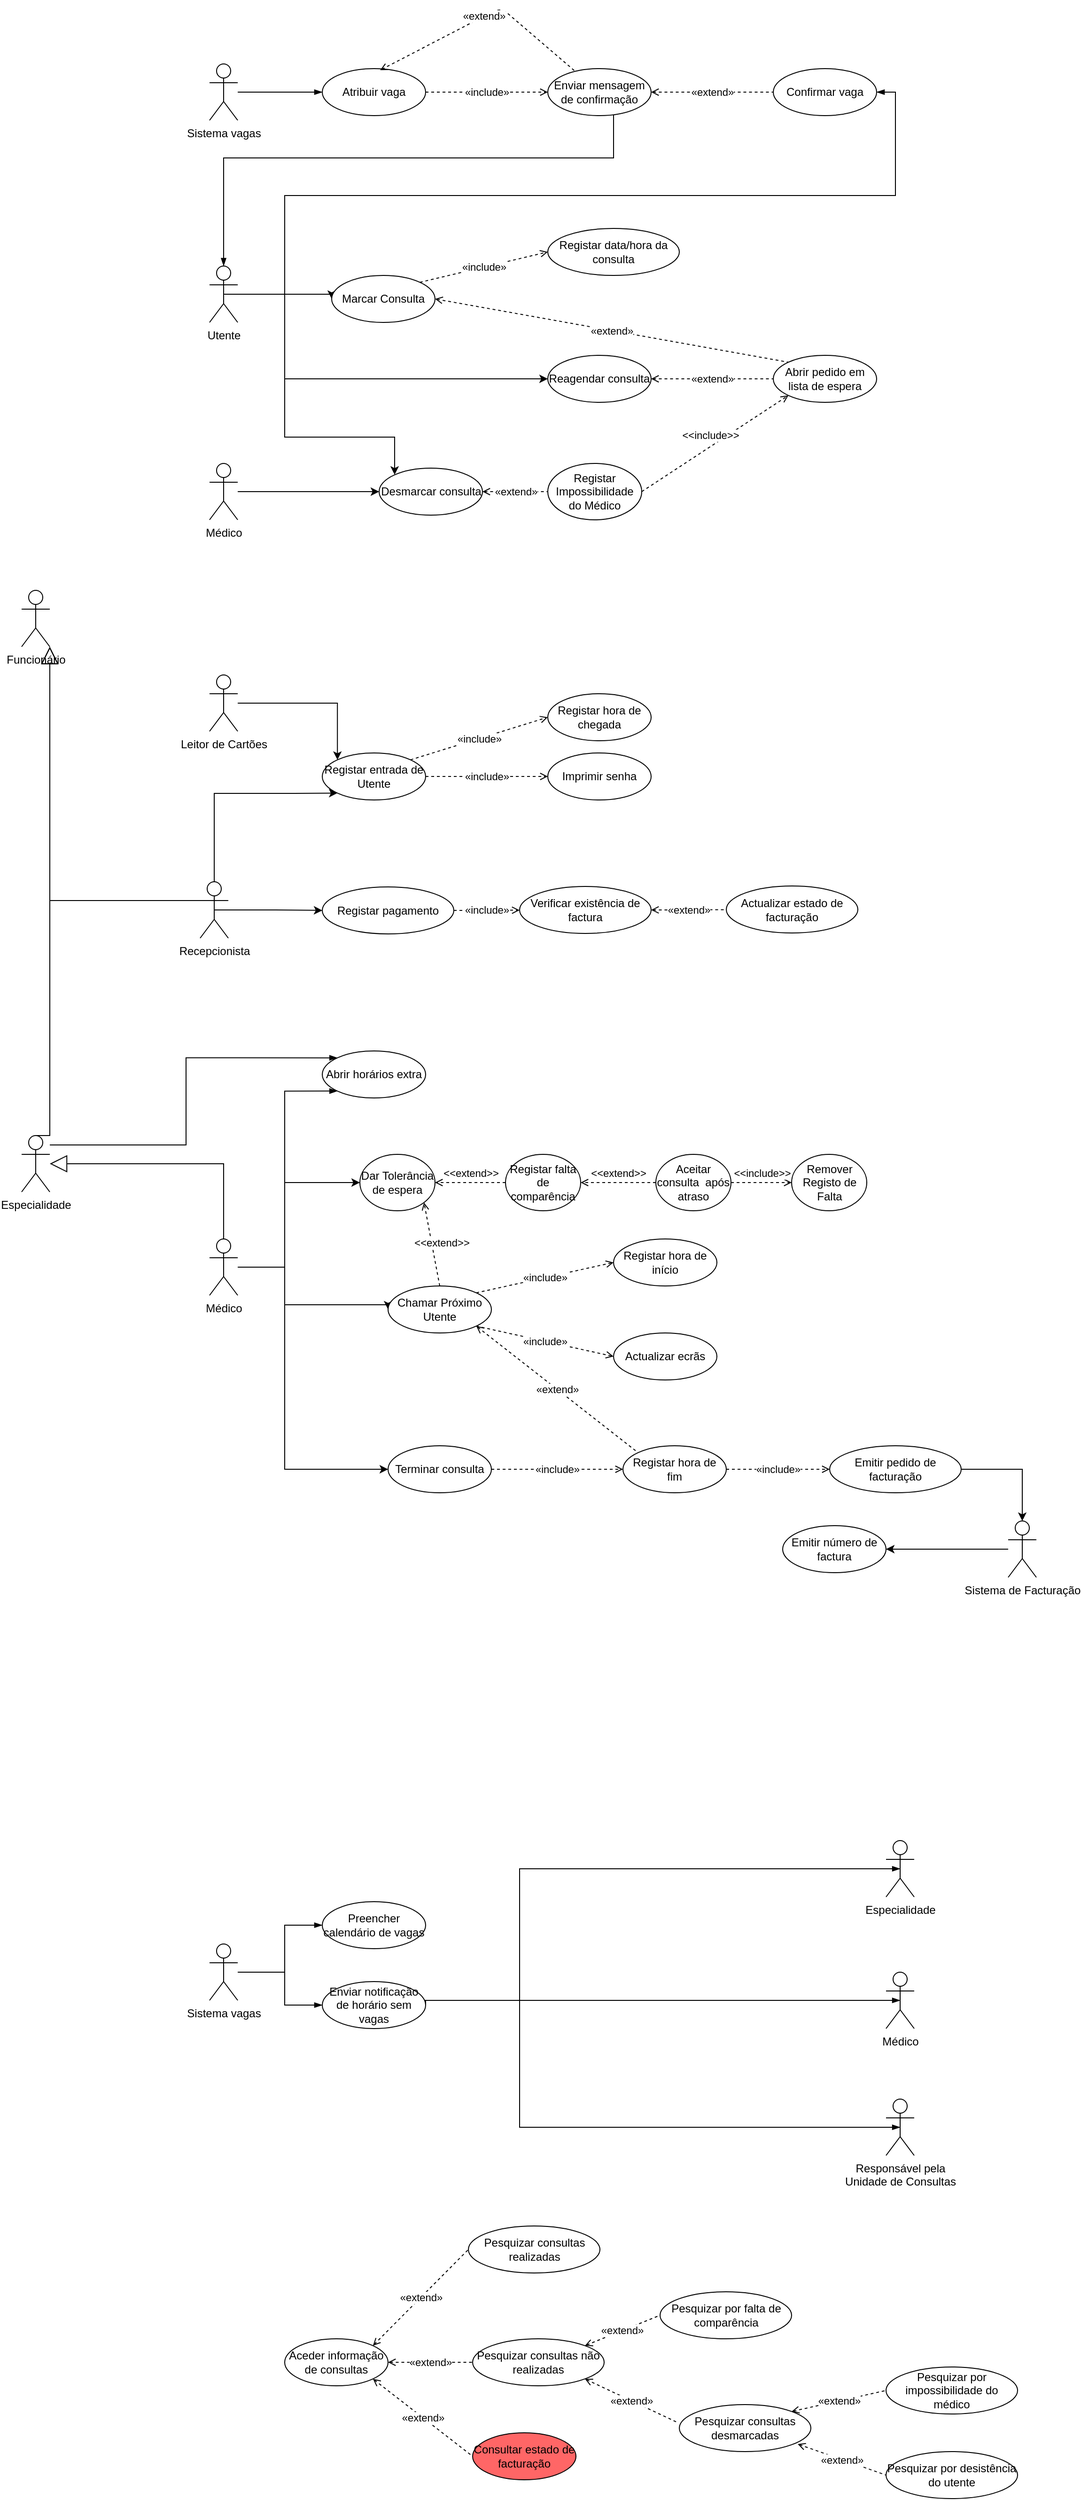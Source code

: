 <mxfile version="14.1.8" type="device" pages="2"><diagram id="rlIW9Z-ZCgGAsV9PnPNQ" name="Page-1"><mxGraphModel dx="2035" dy="1785" grid="1" gridSize="10" guides="1" tooltips="1" connect="1" arrows="1" fold="1" page="1" pageScale="1" pageWidth="850" pageHeight="1100" math="0" shadow="0"><root><mxCell id="0"/><mxCell id="1" parent="0"/><mxCell id="YZ48Ijt9OCrha46DnuaJ-13" style="edgeStyle=orthogonalEdgeStyle;rounded=0;orthogonalLoop=1;jettySize=auto;html=1;exitX=0.5;exitY=0.5;exitDx=0;exitDy=0;exitPerimeter=0;entryX=0;entryY=0.5;entryDx=0;entryDy=0;" parent="1" source="YZ48Ijt9OCrha46DnuaJ-1" target="gLj6kiCUZ7eMAXrR_UM_-36" edge="1"><mxGeometry relative="1" as="geometry"><mxPoint x="160" y="105" as="targetPoint"/><Array as="points"><mxPoint x="170" y="185"/></Array></mxGeometry></mxCell><mxCell id="gLj6kiCUZ7eMAXrR_UM_-108" style="edgeStyle=orthogonalEdgeStyle;rounded=0;orthogonalLoop=1;jettySize=auto;html=1;entryX=1;entryY=0.5;entryDx=0;entryDy=0;startArrow=none;startFill=0;startSize=6;endArrow=blockThin;endFill=1;endSize=6;" parent="1" source="YZ48Ijt9OCrha46DnuaJ-1" target="gLj6kiCUZ7eMAXrR_UM_-107" edge="1"><mxGeometry relative="1" as="geometry"><Array as="points"><mxPoint x="120" y="185"/><mxPoint x="120" y="80"/><mxPoint x="770" y="80"/><mxPoint x="770" y="-30"/></Array></mxGeometry></mxCell><mxCell id="lVFyNzvFV3RCxDPBxhwB-56" style="edgeStyle=orthogonalEdgeStyle;rounded=0;orthogonalLoop=1;jettySize=auto;html=1;exitX=0.5;exitY=0.5;exitDx=0;exitDy=0;exitPerimeter=0;" edge="1" parent="1" source="YZ48Ijt9OCrha46DnuaJ-1"><mxGeometry relative="1" as="geometry"><mxPoint x="237" y="377" as="targetPoint"/><Array as="points"><mxPoint x="120" y="185"/><mxPoint x="120" y="337"/></Array></mxGeometry></mxCell><mxCell id="lVFyNzvFV3RCxDPBxhwB-57" style="edgeStyle=orthogonalEdgeStyle;rounded=0;orthogonalLoop=1;jettySize=auto;html=1;entryX=0;entryY=0.5;entryDx=0;entryDy=0;" edge="1" parent="1" source="YZ48Ijt9OCrha46DnuaJ-1" target="gLj6kiCUZ7eMAXrR_UM_-11"><mxGeometry relative="1" as="geometry"><Array as="points"><mxPoint x="120" y="185"/><mxPoint x="120" y="275"/></Array></mxGeometry></mxCell><mxCell id="YZ48Ijt9OCrha46DnuaJ-1" value="Utente" style="shape=umlActor;verticalLabelPosition=bottom;verticalAlign=top;html=1;outlineConnect=0;" parent="1" vertex="1"><mxGeometry x="40" y="155" width="30" height="60" as="geometry"/></mxCell><mxCell id="YZ48Ijt9OCrha46DnuaJ-23" style="edgeStyle=orthogonalEdgeStyle;rounded=0;orthogonalLoop=1;jettySize=auto;html=1;entryX=0;entryY=1;entryDx=0;entryDy=0;" parent="1" source="YZ48Ijt9OCrha46DnuaJ-2" target="gLj6kiCUZ7eMAXrR_UM_-38" edge="1"><mxGeometry relative="1" as="geometry"><mxPoint x="190" y="770" as="targetPoint"/><Array as="points"><mxPoint x="130" y="716"/><mxPoint x="130" y="716"/></Array></mxGeometry></mxCell><mxCell id="YZ48Ijt9OCrha46DnuaJ-2" value="Recepcionista" style="shape=umlActor;verticalLabelPosition=bottom;verticalAlign=top;html=1;outlineConnect=0;" parent="1" vertex="1"><mxGeometry x="30" y="810" width="30" height="60" as="geometry"/></mxCell><mxCell id="gLj6kiCUZ7eMAXrR_UM_-43" style="edgeStyle=orthogonalEdgeStyle;rounded=0;orthogonalLoop=1;jettySize=auto;html=1;entryX=0;entryY=0.5;entryDx=0;entryDy=0;" parent="1" source="YZ48Ijt9OCrha46DnuaJ-3" target="YZ48Ijt9OCrha46DnuaJ-24" edge="1"><mxGeometry relative="1" as="geometry"><Array as="points"><mxPoint x="120" y="1220"/><mxPoint x="120" y="1260"/><mxPoint x="230" y="1260"/></Array></mxGeometry></mxCell><mxCell id="gLj6kiCUZ7eMAXrR_UM_-44" style="edgeStyle=orthogonalEdgeStyle;rounded=0;orthogonalLoop=1;jettySize=auto;html=1;entryX=0;entryY=0.5;entryDx=0;entryDy=0;" parent="1" source="YZ48Ijt9OCrha46DnuaJ-3" target="lVFyNzvFV3RCxDPBxhwB-42" edge="1"><mxGeometry relative="1" as="geometry"><Array as="points"><mxPoint x="120" y="1220"/><mxPoint x="120" y="1130"/></Array><mxPoint x="160" y="1445" as="targetPoint"/></mxGeometry></mxCell><mxCell id="gLj6kiCUZ7eMAXrR_UM_-46" style="edgeStyle=orthogonalEdgeStyle;rounded=0;orthogonalLoop=1;jettySize=auto;html=1;entryX=0;entryY=0.5;entryDx=0;entryDy=0;" parent="1" source="YZ48Ijt9OCrha46DnuaJ-3" target="gLj6kiCUZ7eMAXrR_UM_-5" edge="1"><mxGeometry relative="1" as="geometry"><Array as="points"><mxPoint x="120" y="1220"/><mxPoint x="120" y="1435"/></Array></mxGeometry></mxCell><mxCell id="gLj6kiCUZ7eMAXrR_UM_-95" style="edgeStyle=orthogonalEdgeStyle;rounded=0;orthogonalLoop=1;jettySize=auto;html=1;entryX=0;entryY=1;entryDx=0;entryDy=0;startArrow=none;startFill=0;startSize=6;endArrow=blockThin;endFill=1;endSize=6;" parent="1" source="YZ48Ijt9OCrha46DnuaJ-3" target="gLj6kiCUZ7eMAXrR_UM_-93" edge="1"><mxGeometry relative="1" as="geometry"><Array as="points"><mxPoint x="120" y="1220"/><mxPoint x="120" y="1033"/></Array></mxGeometry></mxCell><mxCell id="YZ48Ijt9OCrha46DnuaJ-3" value="Médico" style="shape=umlActor;verticalLabelPosition=bottom;verticalAlign=top;html=1;outlineConnect=0;" parent="1" vertex="1"><mxGeometry x="40" y="1190" width="30" height="60" as="geometry"/></mxCell><mxCell id="YZ48Ijt9OCrha46DnuaJ-8" value="Responsável pela&lt;br&gt;Unidade de Consultas" style="shape=umlActor;verticalLabelPosition=bottom;verticalAlign=top;html=1;outlineConnect=0;" parent="1" vertex="1"><mxGeometry x="760" y="2105" width="30" height="60" as="geometry"/></mxCell><mxCell id="gLj6kiCUZ7eMAXrR_UM_-84" style="edgeStyle=orthogonalEdgeStyle;rounded=0;orthogonalLoop=1;jettySize=auto;html=1;entryX=0;entryY=0.5;entryDx=0;entryDy=0;startArrow=none;startFill=0;startSize=6;endArrow=blockThin;endFill=1;endSize=6;" parent="1" source="YZ48Ijt9OCrha46DnuaJ-9" target="gLj6kiCUZ7eMAXrR_UM_-83" edge="1"><mxGeometry relative="1" as="geometry"><Array as="points"><mxPoint x="120" y="1970"/><mxPoint x="120" y="1920"/></Array></mxGeometry></mxCell><mxCell id="YZ48Ijt9OCrha46DnuaJ-9" value="Sistema vagas" style="shape=umlActor;verticalLabelPosition=bottom;verticalAlign=top;html=1;outlineConnect=0;" parent="1" vertex="1"><mxGeometry x="40" y="1940" width="30" height="60" as="geometry"/></mxCell><mxCell id="YZ48Ijt9OCrha46DnuaJ-24" value="Chamar Próximo Utente" style="ellipse;whiteSpace=wrap;html=1;" parent="1" vertex="1"><mxGeometry x="230" y="1240" width="110" height="50" as="geometry"/></mxCell><mxCell id="gLj6kiCUZ7eMAXrR_UM_-2" value="Imprimir senha" style="ellipse;whiteSpace=wrap;html=1;" parent="1" vertex="1"><mxGeometry x="400" y="673" width="110" height="50" as="geometry"/></mxCell><mxCell id="gLj6kiCUZ7eMAXrR_UM_-3" value="«include»" style="endArrow=open;endSize=6;endFill=0;html=1;startArrow=none;startFill=0;verticalAlign=middle;dashed=1;entryX=0;entryY=0.5;entryDx=0;entryDy=0;exitX=1;exitY=0.5;exitDx=0;exitDy=0;" parent="1" source="gLj6kiCUZ7eMAXrR_UM_-38" target="gLj6kiCUZ7eMAXrR_UM_-2" edge="1"><mxGeometry width="160" relative="1" as="geometry"><mxPoint x="330" y="770" as="sourcePoint"/><mxPoint x="610" y="939" as="targetPoint"/></mxGeometry></mxCell><mxCell id="gLj6kiCUZ7eMAXrR_UM_-4" value="Aceder informação de consultas" style="ellipse;whiteSpace=wrap;html=1;" parent="1" vertex="1"><mxGeometry x="120" y="2360" width="110" height="50" as="geometry"/></mxCell><mxCell id="gLj6kiCUZ7eMAXrR_UM_-5" value="Terminar consulta" style="ellipse;whiteSpace=wrap;html=1;" parent="1" vertex="1"><mxGeometry x="230" y="1410" width="110" height="50" as="geometry"/></mxCell><mxCell id="gLj6kiCUZ7eMAXrR_UM_-7" value="Desmarcar consulta" style="ellipse;whiteSpace=wrap;html=1;" parent="1" vertex="1"><mxGeometry x="220.5" y="370" width="110" height="50" as="geometry"/></mxCell><mxCell id="gLj6kiCUZ7eMAXrR_UM_-11" value="Reagendar consulta" style="ellipse;whiteSpace=wrap;html=1;" parent="1" vertex="1"><mxGeometry x="400" y="250" width="110" height="50" as="geometry"/></mxCell><mxCell id="gLj6kiCUZ7eMAXrR_UM_-36" value="Marcar Consulta" style="ellipse;whiteSpace=wrap;html=1;" parent="1" vertex="1"><mxGeometry x="170" y="165" width="110" height="50" as="geometry"/></mxCell><mxCell id="gLj6kiCUZ7eMAXrR_UM_-38" value="Registar entrada de Utente" style="ellipse;whiteSpace=wrap;html=1;" parent="1" vertex="1"><mxGeometry x="160" y="673" width="110" height="50" as="geometry"/></mxCell><mxCell id="gLj6kiCUZ7eMAXrR_UM_-42" style="edgeStyle=orthogonalEdgeStyle;rounded=0;orthogonalLoop=1;jettySize=auto;html=1;entryX=0;entryY=0;entryDx=0;entryDy=0;" parent="1" source="gLj6kiCUZ7eMAXrR_UM_-41" target="gLj6kiCUZ7eMAXrR_UM_-38" edge="1"><mxGeometry relative="1" as="geometry"/></mxCell><mxCell id="gLj6kiCUZ7eMAXrR_UM_-41" value="Leitor de Cartões" style="shape=umlActor;verticalLabelPosition=bottom;verticalAlign=top;html=1;outlineConnect=0;" parent="1" vertex="1"><mxGeometry x="40" y="590" width="30" height="60" as="geometry"/></mxCell><mxCell id="gLj6kiCUZ7eMAXrR_UM_-47" value="«include»" style="endArrow=open;endSize=6;endFill=0;html=1;startArrow=none;startFill=0;verticalAlign=middle;dashed=1;entryX=0;entryY=0.5;entryDx=0;entryDy=0;exitX=1;exitY=1;exitDx=0;exitDy=0;" parent="1" source="YZ48Ijt9OCrha46DnuaJ-24" target="gLj6kiCUZ7eMAXrR_UM_-48" edge="1"><mxGeometry width="160" relative="1" as="geometry"><mxPoint x="349" y="1065" as="sourcePoint"/><mxPoint x="450" y="1060" as="targetPoint"/></mxGeometry></mxCell><mxCell id="gLj6kiCUZ7eMAXrR_UM_-48" value="Actualizar ecrãs" style="ellipse;whiteSpace=wrap;html=1;" parent="1" vertex="1"><mxGeometry x="470" y="1290" width="110" height="50" as="geometry"/></mxCell><mxCell id="gLj6kiCUZ7eMAXrR_UM_-49" value="Registar hora de início" style="ellipse;whiteSpace=wrap;html=1;" parent="1" vertex="1"><mxGeometry x="470" y="1190" width="110" height="50" as="geometry"/></mxCell><mxCell id="gLj6kiCUZ7eMAXrR_UM_-50" value="«include»" style="endArrow=open;endSize=6;endFill=0;html=1;startArrow=none;startFill=0;verticalAlign=middle;dashed=1;exitX=1;exitY=0;exitDx=0;exitDy=0;entryX=0;entryY=0.5;entryDx=0;entryDy=0;" parent="1" source="YZ48Ijt9OCrha46DnuaJ-24" target="gLj6kiCUZ7eMAXrR_UM_-49" edge="1"><mxGeometry width="160" relative="1" as="geometry"><mxPoint x="480" y="1420" as="sourcePoint"/><mxPoint x="600" y="1420" as="targetPoint"/></mxGeometry></mxCell><mxCell id="gLj6kiCUZ7eMAXrR_UM_-52" value="Registar hora de fim" style="ellipse;whiteSpace=wrap;html=1;" parent="1" vertex="1"><mxGeometry x="480" y="1410" width="110" height="50" as="geometry"/></mxCell><mxCell id="gLj6kiCUZ7eMAXrR_UM_-57" value="«extend»" style="endArrow=none;endSize=6;endFill=0;html=1;startArrow=open;startFill=0;verticalAlign=middle;dashed=1;exitX=1;exitY=1;exitDx=0;exitDy=0;entryX=0;entryY=0;entryDx=0;entryDy=0;" parent="1" source="YZ48Ijt9OCrha46DnuaJ-24" target="gLj6kiCUZ7eMAXrR_UM_-52" edge="1"><mxGeometry width="160" relative="1" as="geometry"><mxPoint x="480" y="1600" as="sourcePoint"/><mxPoint x="600" y="1600" as="targetPoint"/><Array as="points"/></mxGeometry></mxCell><mxCell id="gLj6kiCUZ7eMAXrR_UM_-66" value="«include»" style="endArrow=open;endSize=6;endFill=0;html=1;startArrow=none;startFill=0;verticalAlign=middle;dashed=1;exitX=1;exitY=0.5;exitDx=0;exitDy=0;entryX=0;entryY=0.5;entryDx=0;entryDy=0;" parent="1" source="gLj6kiCUZ7eMAXrR_UM_-52" target="VAAhUo6mJBoyretd-Kmi-9" edge="1"><mxGeometry width="160" relative="1" as="geometry"><mxPoint x="309.497" y="1022.678" as="sourcePoint"/><mxPoint x="960" y="920" as="targetPoint"/><Array as="points"><mxPoint x="640" y="1435"/></Array></mxGeometry></mxCell><mxCell id="gLj6kiCUZ7eMAXrR_UM_-80" style="edgeStyle=orthogonalEdgeStyle;rounded=0;orthogonalLoop=1;jettySize=auto;html=1;exitX=1;exitY=1;exitDx=0;exitDy=0;exitPerimeter=0;entryX=0;entryY=0.333;entryDx=0;entryDy=0;entryPerimeter=0;endArrow=none;endFill=0;startArrow=block;startFill=0;endSize=6;startSize=16;" parent="1" source="gLj6kiCUZ7eMAXrR_UM_-77" target="YZ48Ijt9OCrha46DnuaJ-2" edge="1"><mxGeometry relative="1" as="geometry"/></mxCell><mxCell id="gLj6kiCUZ7eMAXrR_UM_-77" value="Funcionário" style="shape=umlActor;verticalLabelPosition=bottom;verticalAlign=top;html=1;outlineConnect=0;fillColor=none;" parent="1" vertex="1"><mxGeometry x="-160" y="500" width="30" height="60" as="geometry"/></mxCell><mxCell id="gLj6kiCUZ7eMAXrR_UM_-82" style="edgeStyle=orthogonalEdgeStyle;rounded=0;orthogonalLoop=1;jettySize=auto;html=1;endArrow=none;endFill=0;startArrow=block;startFill=0;endSize=6;startSize=16;entryX=0.5;entryY=0;entryDx=0;entryDy=0;entryPerimeter=0;" parent="1" target="gLj6kiCUZ7eMAXrR_UM_-85" edge="1"><mxGeometry relative="1" as="geometry"><mxPoint x="-130" y="560" as="sourcePoint"/><mxPoint x="-60" y="1000" as="targetPoint"/><Array as="points"><mxPoint x="-130" y="1080"/></Array></mxGeometry></mxCell><mxCell id="gLj6kiCUZ7eMAXrR_UM_-83" value="Preencher calendário de vagas" style="ellipse;whiteSpace=wrap;html=1;" parent="1" vertex="1"><mxGeometry x="160" y="1895" width="110" height="50" as="geometry"/></mxCell><mxCell id="gLj6kiCUZ7eMAXrR_UM_-96" style="edgeStyle=orthogonalEdgeStyle;rounded=0;orthogonalLoop=1;jettySize=auto;html=1;entryX=0;entryY=0;entryDx=0;entryDy=0;startArrow=none;startFill=0;startSize=6;endArrow=blockThin;endFill=1;endSize=6;" parent="1" source="gLj6kiCUZ7eMAXrR_UM_-85" target="gLj6kiCUZ7eMAXrR_UM_-93" edge="1"><mxGeometry relative="1" as="geometry"><Array as="points"><mxPoint x="15" y="1090"/><mxPoint x="15" y="997"/></Array></mxGeometry></mxCell><mxCell id="gLj6kiCUZ7eMAXrR_UM_-85" value="Especialidade" style="shape=umlActor;verticalLabelPosition=bottom;verticalAlign=top;html=1;outlineConnect=0;" parent="1" vertex="1"><mxGeometry x="-160" y="1080" width="30" height="60" as="geometry"/></mxCell><mxCell id="gLj6kiCUZ7eMAXrR_UM_-86" style="edgeStyle=orthogonalEdgeStyle;rounded=0;orthogonalLoop=1;jettySize=auto;html=1;entryX=0;entryY=0.5;entryDx=0;entryDy=0;startArrow=none;startFill=0;startSize=6;endArrow=blockThin;endFill=1;endSize=6;" parent="1" source="YZ48Ijt9OCrha46DnuaJ-9" target="gLj6kiCUZ7eMAXrR_UM_-87" edge="1"><mxGeometry relative="1" as="geometry"><mxPoint x="130" y="2000" as="sourcePoint"/><mxPoint x="230" y="2000" as="targetPoint"/><Array as="points"><mxPoint x="120" y="1970"/><mxPoint x="120" y="2005"/></Array></mxGeometry></mxCell><mxCell id="gLj6kiCUZ7eMAXrR_UM_-88" style="edgeStyle=orthogonalEdgeStyle;rounded=0;orthogonalLoop=1;jettySize=auto;html=1;startArrow=none;startFill=0;startSize=6;endArrow=blockThin;endFill=1;endSize=6;entryX=0.5;entryY=0.5;entryDx=0;entryDy=0;entryPerimeter=0;exitX=1;exitY=0.5;exitDx=0;exitDy=0;" parent="1" source="gLj6kiCUZ7eMAXrR_UM_-87" target="a5AomoWqGmslxi2ikkxO-5" edge="1"><mxGeometry relative="1" as="geometry"><Array as="points"><mxPoint x="270" y="2000"/><mxPoint x="370" y="2000"/><mxPoint x="370" y="1860"/></Array><mxPoint x="300" y="1960" as="sourcePoint"/><mxPoint x="540" y="1970" as="targetPoint"/></mxGeometry></mxCell><mxCell id="gLj6kiCUZ7eMAXrR_UM_-90" style="edgeStyle=orthogonalEdgeStyle;rounded=0;orthogonalLoop=1;jettySize=auto;html=1;entryX=0.5;entryY=0.5;entryDx=0;entryDy=0;entryPerimeter=0;startArrow=none;startFill=0;startSize=6;endArrow=blockThin;endFill=1;endSize=6;" parent="1" source="gLj6kiCUZ7eMAXrR_UM_-87" target="a5AomoWqGmslxi2ikkxO-4" edge="1"><mxGeometry relative="1" as="geometry"><Array as="points"><mxPoint x="520" y="2000"/><mxPoint x="520" y="2000"/></Array></mxGeometry></mxCell><mxCell id="gLj6kiCUZ7eMAXrR_UM_-92" style="edgeStyle=orthogonalEdgeStyle;rounded=0;orthogonalLoop=1;jettySize=auto;html=1;startArrow=none;startFill=0;startSize=6;endArrow=blockThin;endFill=1;endSize=6;entryX=0.5;entryY=0.5;entryDx=0;entryDy=0;entryPerimeter=0;exitX=1;exitY=0.5;exitDx=0;exitDy=0;" parent="1" source="gLj6kiCUZ7eMAXrR_UM_-87" target="YZ48Ijt9OCrha46DnuaJ-8" edge="1"><mxGeometry relative="1" as="geometry"><mxPoint x="340" y="2060" as="sourcePoint"/><Array as="points"><mxPoint x="270" y="2000"/><mxPoint x="370" y="2000"/><mxPoint x="370" y="2135"/></Array></mxGeometry></mxCell><mxCell id="gLj6kiCUZ7eMAXrR_UM_-87" value="Enviar notificação de horário sem vagas" style="ellipse;whiteSpace=wrap;html=1;" parent="1" vertex="1"><mxGeometry x="160" y="1980" width="110" height="50" as="geometry"/></mxCell><mxCell id="gLj6kiCUZ7eMAXrR_UM_-91" style="edgeStyle=orthogonalEdgeStyle;rounded=0;orthogonalLoop=1;jettySize=auto;html=1;endArrow=none;endFill=0;startArrow=block;startFill=0;endSize=6;startSize=16;entryX=0.5;entryY=0;entryDx=0;entryDy=0;entryPerimeter=0;" parent="1" source="gLj6kiCUZ7eMAXrR_UM_-85" target="YZ48Ijt9OCrha46DnuaJ-3" edge="1"><mxGeometry relative="1" as="geometry"><mxPoint x="-10" y="1030" as="sourcePoint"/><mxPoint x="-10" y="1060" as="targetPoint"/><Array as="points"><mxPoint x="55" y="1110"/></Array></mxGeometry></mxCell><mxCell id="gLj6kiCUZ7eMAXrR_UM_-93" value="Abrir horários extra" style="ellipse;whiteSpace=wrap;html=1;" parent="1" vertex="1"><mxGeometry x="160" y="990" width="110" height="50" as="geometry"/></mxCell><mxCell id="gLj6kiCUZ7eMAXrR_UM_-97" value="«extend»" style="endArrow=none;endSize=6;endFill=0;html=1;startArrow=open;startFill=0;verticalAlign=middle;dashed=1;exitX=1;exitY=0.5;exitDx=0;exitDy=0;entryX=0;entryY=0;entryDx=0;entryDy=0;" parent="1" source="gLj6kiCUZ7eMAXrR_UM_-36" target="gLj6kiCUZ7eMAXrR_UM_-98" edge="1"><mxGeometry width="160" relative="1" as="geometry"><mxPoint x="329.997" y="151.162" as="sourcePoint"/><mxPoint x="451" y="135" as="targetPoint"/></mxGeometry></mxCell><mxCell id="gLj6kiCUZ7eMAXrR_UM_-98" value="Abrir pedido em lista de espera" style="ellipse;whiteSpace=wrap;html=1;" parent="1" vertex="1"><mxGeometry x="640" y="250" width="110" height="50" as="geometry"/></mxCell><mxCell id="gLj6kiCUZ7eMAXrR_UM_-105" style="edgeStyle=orthogonalEdgeStyle;rounded=0;orthogonalLoop=1;jettySize=auto;html=1;entryX=0;entryY=0.5;entryDx=0;entryDy=0;startArrow=none;startFill=0;startSize=6;endArrow=blockThin;endFill=1;endSize=6;" parent="1" source="gLj6kiCUZ7eMAXrR_UM_-99" target="gLj6kiCUZ7eMAXrR_UM_-100" edge="1"><mxGeometry relative="1" as="geometry"/></mxCell><mxCell id="gLj6kiCUZ7eMAXrR_UM_-99" value="Sistema vagas" style="shape=umlActor;verticalLabelPosition=bottom;verticalAlign=top;html=1;outlineConnect=0;" parent="1" vertex="1"><mxGeometry x="40" y="-60" width="30" height="60" as="geometry"/></mxCell><mxCell id="gLj6kiCUZ7eMAXrR_UM_-100" value="Atribuir vaga" style="ellipse;whiteSpace=wrap;html=1;" parent="1" vertex="1"><mxGeometry x="160" y="-55" width="110" height="50" as="geometry"/></mxCell><mxCell id="gLj6kiCUZ7eMAXrR_UM_-102" value="«include»" style="endArrow=open;endSize=6;endFill=0;html=1;startArrow=none;startFill=0;verticalAlign=middle;dashed=1;exitX=1;exitY=0.5;exitDx=0;exitDy=0;" parent="1" source="gLj6kiCUZ7eMAXrR_UM_-100" target="gLj6kiCUZ7eMAXrR_UM_-103" edge="1"><mxGeometry width="160" relative="1" as="geometry"><mxPoint x="305" y="-30.42" as="sourcePoint"/><mxPoint x="425" y="-30.42" as="targetPoint"/></mxGeometry></mxCell><mxCell id="gLj6kiCUZ7eMAXrR_UM_-104" style="edgeStyle=orthogonalEdgeStyle;rounded=0;orthogonalLoop=1;jettySize=auto;html=1;entryX=0.5;entryY=0;entryDx=0;entryDy=0;entryPerimeter=0;startArrow=none;startFill=0;startSize=6;endArrow=blockThin;endFill=1;endSize=6;" parent="1" source="gLj6kiCUZ7eMAXrR_UM_-103" target="YZ48Ijt9OCrha46DnuaJ-1" edge="1"><mxGeometry relative="1" as="geometry"><Array as="points"><mxPoint x="470" y="40"/><mxPoint x="55" y="40"/></Array></mxGeometry></mxCell><mxCell id="gLj6kiCUZ7eMAXrR_UM_-103" value="Enviar mensagem de confirmação" style="ellipse;whiteSpace=wrap;html=1;" parent="1" vertex="1"><mxGeometry x="400" y="-55.0" width="110" height="50" as="geometry"/></mxCell><mxCell id="gLj6kiCUZ7eMAXrR_UM_-106" value="«extend»" style="endArrow=none;endSize=6;endFill=0;html=1;startArrow=open;startFill=0;verticalAlign=middle;dashed=1;exitX=1;exitY=0.5;exitDx=0;exitDy=0;" parent="1" target="gLj6kiCUZ7eMAXrR_UM_-107" edge="1" source="gLj6kiCUZ7eMAXrR_UM_-103"><mxGeometry width="160" relative="1" as="geometry"><mxPoint x="540" y="-30" as="sourcePoint"/><mxPoint x="660" y="-30.42" as="targetPoint"/></mxGeometry></mxCell><mxCell id="gLj6kiCUZ7eMAXrR_UM_-107" value="Confirmar vaga" style="ellipse;whiteSpace=wrap;html=1;" parent="1" vertex="1"><mxGeometry x="640" y="-55.0" width="110" height="50" as="geometry"/></mxCell><mxCell id="gLj6kiCUZ7eMAXrR_UM_-109" value="«extend»" style="endArrow=none;endSize=6;endFill=0;html=1;startArrow=open;startFill=0;verticalAlign=middle;dashed=1;exitX=0.56;exitY=0.033;exitDx=0;exitDy=0;exitPerimeter=0;" parent="1" source="gLj6kiCUZ7eMAXrR_UM_-100" target="gLj6kiCUZ7eMAXrR_UM_-103" edge="1"><mxGeometry width="160" relative="1" as="geometry"><mxPoint x="391" y="-150" as="sourcePoint"/><mxPoint x="230" y="-90" as="targetPoint"/><Array as="points"><mxPoint x="350" y="-120"/></Array></mxGeometry></mxCell><mxCell id="a5AomoWqGmslxi2ikkxO-1" value="Registar hora de chegada" style="ellipse;whiteSpace=wrap;html=1;" parent="1" vertex="1"><mxGeometry x="400" y="610" width="110" height="50" as="geometry"/></mxCell><mxCell id="a5AomoWqGmslxi2ikkxO-2" value="«include»" style="endArrow=open;endSize=6;endFill=0;html=1;startArrow=none;startFill=0;verticalAlign=middle;dashed=1;entryX=0;entryY=0.5;entryDx=0;entryDy=0;exitX=1;exitY=0;exitDx=0;exitDy=0;" parent="1" source="gLj6kiCUZ7eMAXrR_UM_-38" target="a5AomoWqGmslxi2ikkxO-1" edge="1"><mxGeometry width="160" relative="1" as="geometry"><mxPoint x="290" y="620" as="sourcePoint"/><mxPoint x="390" y="620" as="targetPoint"/></mxGeometry></mxCell><mxCell id="a5AomoWqGmslxi2ikkxO-4" value="Médico" style="shape=umlActor;verticalLabelPosition=bottom;verticalAlign=top;html=1;outlineConnect=0;" parent="1" vertex="1"><mxGeometry x="760" y="1970" width="30" height="60" as="geometry"/></mxCell><mxCell id="a5AomoWqGmslxi2ikkxO-5" value="Especialidade" style="shape=umlActor;verticalLabelPosition=bottom;verticalAlign=top;html=1;outlineConnect=0;" parent="1" vertex="1"><mxGeometry x="760" y="1830" width="30" height="60" as="geometry"/></mxCell><mxCell id="lVFyNzvFV3RCxDPBxhwB-1" value="Registar data/hora da consulta" style="ellipse;whiteSpace=wrap;html=1;" vertex="1" parent="1"><mxGeometry x="400" y="115" width="140" height="50" as="geometry"/></mxCell><mxCell id="lVFyNzvFV3RCxDPBxhwB-2" value="«include»" style="endArrow=open;endSize=6;endFill=0;html=1;startArrow=none;startFill=0;verticalAlign=middle;dashed=1;exitX=1;exitY=0;exitDx=0;exitDy=0;entryX=0;entryY=0.5;entryDx=0;entryDy=0;" edge="1" parent="1" source="gLj6kiCUZ7eMAXrR_UM_-36" target="lVFyNzvFV3RCxDPBxhwB-1"><mxGeometry width="160" relative="1" as="geometry"><mxPoint x="330" y="250" as="sourcePoint"/><mxPoint x="450" y="250" as="targetPoint"/></mxGeometry></mxCell><mxCell id="lVFyNzvFV3RCxDPBxhwB-8" value="Registar Impossibilidade&lt;br&gt;do Médico" style="ellipse;whiteSpace=wrap;html=1;shadow=0;glass=0;sketch=0;fillColor=none;" vertex="1" parent="1"><mxGeometry x="400" y="365" width="100" height="60" as="geometry"/></mxCell><mxCell id="lVFyNzvFV3RCxDPBxhwB-13" value="&amp;lt;&amp;lt;include&amp;gt;&amp;gt;" style="edgeStyle=none;rounded=0;orthogonalLoop=1;jettySize=auto;html=1;entryX=0;entryY=1;entryDx=0;entryDy=0;endArrow=open;endFill=0;startArrow=none;startFill=0;sketch=0;dashed=1;exitX=1;exitY=0.5;exitDx=0;exitDy=0;" edge="1" parent="1" source="lVFyNzvFV3RCxDPBxhwB-8" target="gLj6kiCUZ7eMAXrR_UM_-98"><mxGeometry y="10" relative="1" as="geometry"><mxPoint x="320" y="175" as="sourcePoint"/><mxPoint x="400" y="175" as="targetPoint"/><mxPoint as="offset"/></mxGeometry></mxCell><mxCell id="lVFyNzvFV3RCxDPBxhwB-17" style="edgeStyle=orthogonalEdgeStyle;rounded=0;orthogonalLoop=1;jettySize=auto;html=1;entryX=0;entryY=0.5;entryDx=0;entryDy=0;" edge="1" parent="1" source="lVFyNzvFV3RCxDPBxhwB-16" target="gLj6kiCUZ7eMAXrR_UM_-7"><mxGeometry relative="1" as="geometry"/></mxCell><mxCell id="lVFyNzvFV3RCxDPBxhwB-16" value="Médico" style="shape=umlActor;verticalLabelPosition=bottom;verticalAlign=top;html=1;outlineConnect=0;" vertex="1" parent="1"><mxGeometry x="40" y="365" width="30" height="60" as="geometry"/></mxCell><mxCell id="lVFyNzvFV3RCxDPBxhwB-20" value="Pesquizar&amp;nbsp;consultas realizadas" style="ellipse;whiteSpace=wrap;html=1;" vertex="1" parent="1"><mxGeometry x="315.5" y="2240" width="140" height="50" as="geometry"/></mxCell><mxCell id="lVFyNzvFV3RCxDPBxhwB-21" value="«extend»" style="endArrow=none;endSize=6;endFill=0;html=1;startArrow=open;startFill=0;verticalAlign=middle;dashed=1;exitX=1;exitY=0;exitDx=0;exitDy=0;entryX=0;entryY=0.5;entryDx=0;entryDy=0;" edge="1" parent="1" source="gLj6kiCUZ7eMAXrR_UM_-4" target="lVFyNzvFV3RCxDPBxhwB-20"><mxGeometry width="160" relative="1" as="geometry"><mxPoint x="240.5" y="2385" as="sourcePoint"/><mxPoint x="130.5" y="2440" as="targetPoint"/></mxGeometry></mxCell><mxCell id="lVFyNzvFV3RCxDPBxhwB-23" value="Pesquizar&amp;nbsp;consultas não realizadas" style="ellipse;whiteSpace=wrap;html=1;" vertex="1" parent="1"><mxGeometry x="320" y="2360" width="140" height="50" as="geometry"/></mxCell><mxCell id="lVFyNzvFV3RCxDPBxhwB-24" value="Pesquizar&amp;nbsp;por falta de comparência" style="ellipse;whiteSpace=wrap;html=1;" vertex="1" parent="1"><mxGeometry x="519.5" y="2310" width="140" height="50" as="geometry"/></mxCell><mxCell id="lVFyNzvFV3RCxDPBxhwB-25" value="Pesquizar&amp;nbsp;consultas desmarcadas" style="ellipse;whiteSpace=wrap;html=1;" vertex="1" parent="1"><mxGeometry x="540" y="2430" width="140" height="50" as="geometry"/></mxCell><mxCell id="lVFyNzvFV3RCxDPBxhwB-26" value="«extend»" style="endArrow=none;endSize=6;endFill=0;html=1;startArrow=open;startFill=0;verticalAlign=middle;dashed=1;exitX=1;exitY=0;exitDx=0;exitDy=0;entryX=0;entryY=0.5;entryDx=0;entryDy=0;" edge="1" parent="1" source="lVFyNzvFV3RCxDPBxhwB-23" target="lVFyNzvFV3RCxDPBxhwB-24"><mxGeometry width="160" relative="1" as="geometry"><mxPoint x="510" y="2460" as="sourcePoint"/><mxPoint x="630" y="2460" as="targetPoint"/></mxGeometry></mxCell><mxCell id="lVFyNzvFV3RCxDPBxhwB-27" value="«extend»" style="endArrow=none;endSize=6;endFill=0;html=1;startArrow=open;startFill=0;verticalAlign=middle;dashed=1;exitX=1;exitY=0.5;exitDx=0;exitDy=0;entryX=0;entryY=0.5;entryDx=0;entryDy=0;" edge="1" parent="1" source="gLj6kiCUZ7eMAXrR_UM_-4" target="lVFyNzvFV3RCxDPBxhwB-23"><mxGeometry width="160" relative="1" as="geometry"><mxPoint x="219.997" y="2402.678" as="sourcePoint"/><mxPoint x="250.5" y="2350" as="targetPoint"/></mxGeometry></mxCell><mxCell id="lVFyNzvFV3RCxDPBxhwB-28" value="«extend»" style="endArrow=none;endSize=6;endFill=0;html=1;startArrow=open;startFill=0;verticalAlign=middle;dashed=1;exitX=1;exitY=1;exitDx=0;exitDy=0;entryX=-0.014;entryY=0.38;entryDx=0;entryDy=0;entryPerimeter=0;" edge="1" parent="1" source="lVFyNzvFV3RCxDPBxhwB-23" target="lVFyNzvFV3RCxDPBxhwB-25"><mxGeometry width="160" relative="1" as="geometry"><mxPoint x="120" y="2250" as="sourcePoint"/><mxPoint x="240" y="2250" as="targetPoint"/></mxGeometry></mxCell><mxCell id="lVFyNzvFV3RCxDPBxhwB-29" value="«extend»" style="endArrow=none;endSize=6;endFill=0;html=1;startArrow=open;startFill=0;verticalAlign=middle;dashed=1;exitX=1;exitY=0;exitDx=0;exitDy=0;entryX=0;entryY=0.5;entryDx=0;entryDy=0;" edge="1" parent="1" source="lVFyNzvFV3RCxDPBxhwB-25" target="lVFyNzvFV3RCxDPBxhwB-30"><mxGeometry width="160" relative="1" as="geometry"><mxPoint x="100" y="2420" as="sourcePoint"/><mxPoint x="170" y="2520" as="targetPoint"/></mxGeometry></mxCell><mxCell id="lVFyNzvFV3RCxDPBxhwB-30" value="Pesquizar&amp;nbsp;por impossibilidade do médico" style="ellipse;whiteSpace=wrap;html=1;" vertex="1" parent="1"><mxGeometry x="760" y="2390" width="140" height="50" as="geometry"/></mxCell><mxCell id="lVFyNzvFV3RCxDPBxhwB-31" value="Pesquizar&amp;nbsp;por desistência do utente" style="ellipse;whiteSpace=wrap;html=1;" vertex="1" parent="1"><mxGeometry x="760" y="2480" width="140" height="50" as="geometry"/></mxCell><mxCell id="lVFyNzvFV3RCxDPBxhwB-32" value="«extend»" style="endArrow=none;endSize=6;endFill=0;html=1;startArrow=open;startFill=0;verticalAlign=middle;dashed=1;entryX=0;entryY=0.5;entryDx=0;entryDy=0;" edge="1" parent="1" target="lVFyNzvFV3RCxDPBxhwB-31"><mxGeometry width="160" relative="1" as="geometry"><mxPoint x="666" y="2472" as="sourcePoint"/><mxPoint x="770" y="2465" as="targetPoint"/></mxGeometry></mxCell><mxCell id="lVFyNzvFV3RCxDPBxhwB-33" value="«include»" style="endArrow=open;endSize=6;endFill=0;html=1;startArrow=none;startFill=0;verticalAlign=middle;dashed=1;entryX=0;entryY=0.5;entryDx=0;entryDy=0;exitX=1;exitY=0.5;exitDx=0;exitDy=0;" edge="1" parent="1" source="gLj6kiCUZ7eMAXrR_UM_-5" target="gLj6kiCUZ7eMAXrR_UM_-52"><mxGeometry width="160" relative="1" as="geometry"><mxPoint x="360.001" y="1389.998" as="sourcePoint"/><mxPoint x="506.11" y="1422.32" as="targetPoint"/><Array as="points"/></mxGeometry></mxCell><mxCell id="lVFyNzvFV3RCxDPBxhwB-35" value="&amp;lt;&amp;lt;extend&amp;gt;&amp;gt;" style="rounded=0;orthogonalLoop=1;jettySize=auto;html=1;entryX=1;entryY=1;entryDx=0;entryDy=0;dashed=1;endArrow=open;endFill=0;" edge="1" parent="1" target="lVFyNzvFV3RCxDPBxhwB-42"><mxGeometry y="-10" relative="1" as="geometry"><mxPoint x="285" y="1240" as="sourcePoint"/><mxPoint x="270" y="1365" as="targetPoint"/><mxPoint as="offset"/></mxGeometry></mxCell><mxCell id="lVFyNzvFV3RCxDPBxhwB-42" value="Dar Tolerância de espera" style="ellipse;whiteSpace=wrap;html=1;shadow=0;glass=0;sketch=0;fillColor=none;" vertex="1" parent="1"><mxGeometry x="200" y="1100" width="80" height="60" as="geometry"/></mxCell><mxCell id="lVFyNzvFV3RCxDPBxhwB-44" value="&amp;lt;&amp;lt;extend&amp;gt;&amp;gt;" style="rounded=0;orthogonalLoop=1;jettySize=auto;html=1;entryX=1;entryY=0.5;entryDx=0;entryDy=0;dashed=1;endArrow=open;endFill=0;exitX=0;exitY=0.5;exitDx=0;exitDy=0;" edge="1" parent="1" source="lVFyNzvFV3RCxDPBxhwB-45" target="lVFyNzvFV3RCxDPBxhwB-42"><mxGeometry y="-10" relative="1" as="geometry"><mxPoint x="405" y="1115" as="sourcePoint"/><mxPoint x="445" y="1005" as="targetPoint"/><mxPoint as="offset"/></mxGeometry></mxCell><mxCell id="lVFyNzvFV3RCxDPBxhwB-45" value="Registar falta de comparência" style="ellipse;whiteSpace=wrap;html=1;shadow=0;glass=0;sketch=0;fillColor=none;" vertex="1" parent="1"><mxGeometry x="355" y="1100" width="80" height="60" as="geometry"/></mxCell><mxCell id="lVFyNzvFV3RCxDPBxhwB-47" value="Aceitar consulta&amp;nbsp; após atraso" style="ellipse;whiteSpace=wrap;html=1;shadow=0;glass=0;sketch=0;fillColor=none;" vertex="1" parent="1"><mxGeometry x="515" y="1100" width="80" height="60" as="geometry"/></mxCell><mxCell id="lVFyNzvFV3RCxDPBxhwB-48" value="&amp;lt;&amp;lt;extend&amp;gt;&amp;gt;" style="edgeStyle=orthogonalEdgeStyle;rounded=0;orthogonalLoop=1;jettySize=auto;html=1;entryX=1;entryY=0.5;entryDx=0;entryDy=0;dashed=1;endArrow=open;endFill=0;exitX=0;exitY=0.5;exitDx=0;exitDy=0;" edge="1" parent="1" source="lVFyNzvFV3RCxDPBxhwB-47" target="lVFyNzvFV3RCxDPBxhwB-45"><mxGeometry y="-10" relative="1" as="geometry"><mxPoint x="535" y="860" as="sourcePoint"/><mxPoint x="435" y="860" as="targetPoint"/><mxPoint as="offset"/></mxGeometry></mxCell><mxCell id="lVFyNzvFV3RCxDPBxhwB-51" value="Remover Registo de Falta" style="ellipse;whiteSpace=wrap;html=1;shadow=0;glass=0;sketch=0;fillColor=none;" vertex="1" parent="1"><mxGeometry x="659.5" y="1100" width="80" height="60" as="geometry"/></mxCell><mxCell id="lVFyNzvFV3RCxDPBxhwB-52" value="&amp;lt;&amp;lt;include&amp;gt;&amp;gt;" style="edgeStyle=none;rounded=0;orthogonalLoop=1;jettySize=auto;html=1;endArrow=open;endFill=0;startArrow=none;startFill=0;sketch=0;dashed=1;exitX=1;exitY=0.5;exitDx=0;exitDy=0;entryX=0;entryY=0.5;entryDx=0;entryDy=0;" edge="1" parent="1" source="lVFyNzvFV3RCxDPBxhwB-47" target="lVFyNzvFV3RCxDPBxhwB-51"><mxGeometry y="10" relative="1" as="geometry"><mxPoint x="715" y="1098.02" as="sourcePoint"/><mxPoint x="745" y="900" as="targetPoint"/><mxPoint as="offset"/></mxGeometry></mxCell><mxCell id="lVFyNzvFV3RCxDPBxhwB-55" value="«extend»" style="endArrow=none;endSize=6;endFill=0;html=1;startArrow=open;startFill=0;verticalAlign=middle;dashed=1;exitX=1;exitY=0.5;exitDx=0;exitDy=0;entryX=0;entryY=0.5;entryDx=0;entryDy=0;" edge="1" parent="1" source="gLj6kiCUZ7eMAXrR_UM_-7" target="lVFyNzvFV3RCxDPBxhwB-8"><mxGeometry width="160" relative="1" as="geometry"><mxPoint x="263.891" y="382.678" as="sourcePoint"/><mxPoint x="410" y="500" as="targetPoint"/></mxGeometry></mxCell><mxCell id="lVFyNzvFV3RCxDPBxhwB-58" value="«extend»" style="endArrow=none;endSize=6;endFill=0;html=1;startArrow=open;startFill=0;verticalAlign=middle;dashed=1;exitX=1;exitY=0.5;exitDx=0;exitDy=0;entryX=0;entryY=0.5;entryDx=0;entryDy=0;" edge="1" parent="1" source="gLj6kiCUZ7eMAXrR_UM_-11" target="gLj6kiCUZ7eMAXrR_UM_-98"><mxGeometry width="160" relative="1" as="geometry"><mxPoint x="280" y="145" as="sourcePoint"/><mxPoint x="391" y="145" as="targetPoint"/></mxGeometry></mxCell><mxCell id="Hd_l0J1ptChqnH6OeWgn-1" value="Consultar estado de facturação" style="ellipse;whiteSpace=wrap;html=1;fillColor=#FF6666;" vertex="1" parent="1"><mxGeometry x="320" y="2460" width="110" height="50" as="geometry"/></mxCell><mxCell id="zkyNlk05eRyV9KaGEp7d-1" value="«extend»" style="endArrow=none;endSize=6;endFill=0;html=1;startArrow=open;startFill=0;verticalAlign=middle;dashed=1;exitX=1;exitY=1;exitDx=0;exitDy=0;entryX=0;entryY=0.5;entryDx=0;entryDy=0;" edge="1" parent="1" source="gLj6kiCUZ7eMAXrR_UM_-4" target="Hd_l0J1ptChqnH6OeWgn-1"><mxGeometry width="160" relative="1" as="geometry"><mxPoint x="310" y="2540" as="sourcePoint"/><mxPoint x="430" y="2540" as="targetPoint"/></mxGeometry></mxCell><mxCell id="VAAhUo6mJBoyretd-Kmi-1" style="edgeStyle=orthogonalEdgeStyle;rounded=0;orthogonalLoop=1;jettySize=auto;html=1;entryX=0;entryY=0.5;entryDx=0;entryDy=0;exitX=0.5;exitY=0.5;exitDx=0;exitDy=0;exitPerimeter=0;" edge="1" parent="1" source="YZ48Ijt9OCrha46DnuaJ-2" target="VAAhUo6mJBoyretd-Kmi-10"><mxGeometry relative="1" as="geometry"><mxPoint x="80" y="836" as="sourcePoint"/></mxGeometry></mxCell><mxCell id="VAAhUo6mJBoyretd-Kmi-3" style="edgeStyle=orthogonalEdgeStyle;rounded=0;orthogonalLoop=1;jettySize=auto;html=1;entryX=1;entryY=0.5;entryDx=0;entryDy=0;" edge="1" parent="1" source="VAAhUo6mJBoyretd-Kmi-4" target="VAAhUo6mJBoyretd-Kmi-5"><mxGeometry relative="1" as="geometry"><Array as="points"/><mxPoint x="800" y="1546" as="sourcePoint"/></mxGeometry></mxCell><mxCell id="VAAhUo6mJBoyretd-Kmi-4" value="Sistema de Facturação" style="shape=umlActor;verticalLabelPosition=bottom;verticalAlign=top;html=1;outlineConnect=0;" vertex="1" parent="1"><mxGeometry x="890" y="1490" width="30" height="60" as="geometry"/></mxCell><mxCell id="VAAhUo6mJBoyretd-Kmi-5" value="Emitir número de factura" style="ellipse;whiteSpace=wrap;html=1;" vertex="1" parent="1"><mxGeometry x="650" y="1495" width="110" height="50" as="geometry"/></mxCell><mxCell id="VAAhUo6mJBoyretd-Kmi-8" style="edgeStyle=orthogonalEdgeStyle;rounded=0;orthogonalLoop=1;jettySize=auto;html=1;exitX=1;exitY=0.5;exitDx=0;exitDy=0;" edge="1" parent="1" source="VAAhUo6mJBoyretd-Kmi-9" target="VAAhUo6mJBoyretd-Kmi-4"><mxGeometry relative="1" as="geometry"/></mxCell><mxCell id="VAAhUo6mJBoyretd-Kmi-9" value="Emitir pedido de facturação" style="ellipse;whiteSpace=wrap;html=1;fillColor=#FFFFFF;" vertex="1" parent="1"><mxGeometry x="700" y="1410" width="140" height="50" as="geometry"/></mxCell><mxCell id="VAAhUo6mJBoyretd-Kmi-10" value="Registar pagamento" style="ellipse;whiteSpace=wrap;html=1;fillColor=#FFFFFF;" vertex="1" parent="1"><mxGeometry x="160" y="815.5" width="140" height="50" as="geometry"/></mxCell><mxCell id="VAAhUo6mJBoyretd-Kmi-11" value="«include»" style="endArrow=open;endSize=6;endFill=0;html=1;startArrow=none;startFill=0;verticalAlign=middle;dashed=1;exitX=1;exitY=0.5;exitDx=0;exitDy=0;" edge="1" parent="1" source="VAAhUo6mJBoyretd-Kmi-10" target="VAAhUo6mJBoyretd-Kmi-12"><mxGeometry width="160" relative="1" as="geometry"><mxPoint x="320" y="840" as="sourcePoint"/><mxPoint x="440" y="840" as="targetPoint"/></mxGeometry></mxCell><mxCell id="VAAhUo6mJBoyretd-Kmi-12" value="Verificar existência de factura" style="ellipse;whiteSpace=wrap;html=1;" vertex="1" parent="1"><mxGeometry x="370" y="815" width="140" height="50" as="geometry"/></mxCell><mxCell id="VAAhUo6mJBoyretd-Kmi-13" value="«extend»" style="endArrow=none;endSize=6;endFill=0;html=1;startArrow=open;startFill=0;verticalAlign=middle;dashed=1;exitX=1;exitY=0.5;exitDx=0;exitDy=0;" edge="1" parent="1" source="VAAhUo6mJBoyretd-Kmi-12" target="VAAhUo6mJBoyretd-Kmi-14"><mxGeometry width="160" relative="1" as="geometry"><mxPoint x="540" y="839.5" as="sourcePoint"/><mxPoint x="660" y="839.5" as="targetPoint"/></mxGeometry></mxCell><mxCell id="VAAhUo6mJBoyretd-Kmi-14" value="Actualizar estado de facturação" style="ellipse;whiteSpace=wrap;html=1;" vertex="1" parent="1"><mxGeometry x="590" y="814.5" width="140" height="50" as="geometry"/></mxCell></root></mxGraphModel></diagram><diagram id="E_rJfxFY_aJxUf2o0dma" name="Facturação"><mxGraphModel dx="1422" dy="822" grid="1" gridSize="10" guides="1" tooltips="1" connect="1" arrows="1" fold="1" page="1" pageScale="1" pageWidth="850" pageHeight="1100" math="0" shadow="0"><root><mxCell id="QlUvwBR-Zb-QXYvuMKLp-0"/><mxCell id="QlUvwBR-Zb-QXYvuMKLp-1" parent="QlUvwBR-Zb-QXYvuMKLp-0"/><mxCell id="kO1DGgj1EXR2TSMZ_o_Z-7" style="edgeStyle=orthogonalEdgeStyle;rounded=0;orthogonalLoop=1;jettySize=auto;html=1;entryX=0;entryY=0.5;entryDx=0;entryDy=0;" edge="1" parent="QlUvwBR-Zb-QXYvuMKLp-1" source="QlUvwBR-Zb-QXYvuMKLp-6" target="kO1DGgj1EXR2TSMZ_o_Z-5"><mxGeometry relative="1" as="geometry"/></mxCell><mxCell id="QlUvwBR-Zb-QXYvuMKLp-6" value="Recepcionista" style="shape=umlActor;verticalLabelPosition=bottom;verticalAlign=top;html=1;outlineConnect=0;" vertex="1" parent="QlUvwBR-Zb-QXYvuMKLp-1"><mxGeometry x="120" y="155" width="30" height="60" as="geometry"/></mxCell><mxCell id="kO1DGgj1EXR2TSMZ_o_Z-4" style="edgeStyle=orthogonalEdgeStyle;rounded=0;orthogonalLoop=1;jettySize=auto;html=1;entryX=1;entryY=0.5;entryDx=0;entryDy=0;" edge="1" parent="QlUvwBR-Zb-QXYvuMKLp-1" source="QlUvwBR-Zb-QXYvuMKLp-7" target="QlUvwBR-Zb-QXYvuMKLp-14"><mxGeometry relative="1" as="geometry"><Array as="points"><mxPoint x="845" y="275"/></Array></mxGeometry></mxCell><mxCell id="QlUvwBR-Zb-QXYvuMKLp-7" value="Sistema de Facturação" style="shape=umlActor;verticalLabelPosition=bottom;verticalAlign=top;html=1;outlineConnect=0;" vertex="1" parent="QlUvwBR-Zb-QXYvuMKLp-1"><mxGeometry x="830" y="315" width="30" height="60" as="geometry"/></mxCell><mxCell id="QlUvwBR-Zb-QXYvuMKLp-14" value="Emitir número de factura" style="ellipse;whiteSpace=wrap;html=1;" vertex="1" parent="QlUvwBR-Zb-QXYvuMKLp-1"><mxGeometry x="650" y="250" width="110" height="50" as="geometry"/></mxCell><mxCell id="kO1DGgj1EXR2TSMZ_o_Z-0" value="Registar hora de fim" style="ellipse;whiteSpace=wrap;html=1;" vertex="1" parent="QlUvwBR-Zb-QXYvuMKLp-1"><mxGeometry x="150" y="320" width="110" height="50" as="geometry"/></mxCell><mxCell id="kO1DGgj1EXR2TSMZ_o_Z-1" value="«include»" style="endArrow=open;endSize=6;endFill=0;html=1;startArrow=none;startFill=0;verticalAlign=middle;dashed=1;exitX=1;exitY=0.5;exitDx=0;exitDy=0;entryX=0;entryY=0.5;entryDx=0;entryDy=0;" edge="1" parent="QlUvwBR-Zb-QXYvuMKLp-1" source="kO1DGgj1EXR2TSMZ_o_Z-0" target="kO1DGgj1EXR2TSMZ_o_Z-2"><mxGeometry width="160" relative="1" as="geometry"><mxPoint x="349.497" y="239.998" as="sourcePoint"/><mxPoint x="510" y="520" as="targetPoint"/><Array as="points"/></mxGeometry></mxCell><mxCell id="kO1DGgj1EXR2TSMZ_o_Z-3" style="edgeStyle=orthogonalEdgeStyle;rounded=0;orthogonalLoop=1;jettySize=auto;html=1;exitX=1;exitY=0.5;exitDx=0;exitDy=0;" edge="1" parent="QlUvwBR-Zb-QXYvuMKLp-1" source="kO1DGgj1EXR2TSMZ_o_Z-2" target="QlUvwBR-Zb-QXYvuMKLp-7"><mxGeometry relative="1" as="geometry"/></mxCell><mxCell id="kO1DGgj1EXR2TSMZ_o_Z-2" value="Emitir pedido de facturação" style="ellipse;whiteSpace=wrap;html=1;fillColor=#FFFFFF;" vertex="1" parent="QlUvwBR-Zb-QXYvuMKLp-1"><mxGeometry x="420" y="320" width="140" height="50" as="geometry"/></mxCell><mxCell id="kO1DGgj1EXR2TSMZ_o_Z-5" value="Registar pagamento" style="ellipse;whiteSpace=wrap;html=1;fillColor=#FFFFFF;" vertex="1" parent="QlUvwBR-Zb-QXYvuMKLp-1"><mxGeometry x="230" y="160" width="140" height="50" as="geometry"/></mxCell><mxCell id="kO1DGgj1EXR2TSMZ_o_Z-8" value="«include»" style="endArrow=open;endSize=6;endFill=0;html=1;startArrow=none;startFill=0;verticalAlign=middle;dashed=1;exitX=1;exitY=0.5;exitDx=0;exitDy=0;" edge="1" parent="QlUvwBR-Zb-QXYvuMKLp-1" source="kO1DGgj1EXR2TSMZ_o_Z-5" target="kO1DGgj1EXR2TSMZ_o_Z-9"><mxGeometry width="160" relative="1" as="geometry"><mxPoint x="390" y="184.5" as="sourcePoint"/><mxPoint x="510" y="184.5" as="targetPoint"/></mxGeometry></mxCell><mxCell id="kO1DGgj1EXR2TSMZ_o_Z-9" value="Verificar existência de factura" style="ellipse;whiteSpace=wrap;html=1;" vertex="1" parent="QlUvwBR-Zb-QXYvuMKLp-1"><mxGeometry x="440" y="159.5" width="140" height="50" as="geometry"/></mxCell><mxCell id="kO1DGgj1EXR2TSMZ_o_Z-10" value="«extend»" style="endArrow=none;endSize=6;endFill=0;html=1;startArrow=open;startFill=0;verticalAlign=middle;dashed=1;exitX=1;exitY=0.5;exitDx=0;exitDy=0;" edge="1" parent="QlUvwBR-Zb-QXYvuMKLp-1" source="kO1DGgj1EXR2TSMZ_o_Z-9" target="kO1DGgj1EXR2TSMZ_o_Z-11"><mxGeometry width="160" relative="1" as="geometry"><mxPoint x="610" y="184" as="sourcePoint"/><mxPoint x="730" y="184" as="targetPoint"/></mxGeometry></mxCell><mxCell id="kO1DGgj1EXR2TSMZ_o_Z-11" value="Actualizar estado de facturação" style="ellipse;whiteSpace=wrap;html=1;" vertex="1" parent="QlUvwBR-Zb-QXYvuMKLp-1"><mxGeometry x="660" y="159" width="140" height="50" as="geometry"/></mxCell></root></mxGraphModel></diagram></mxfile>